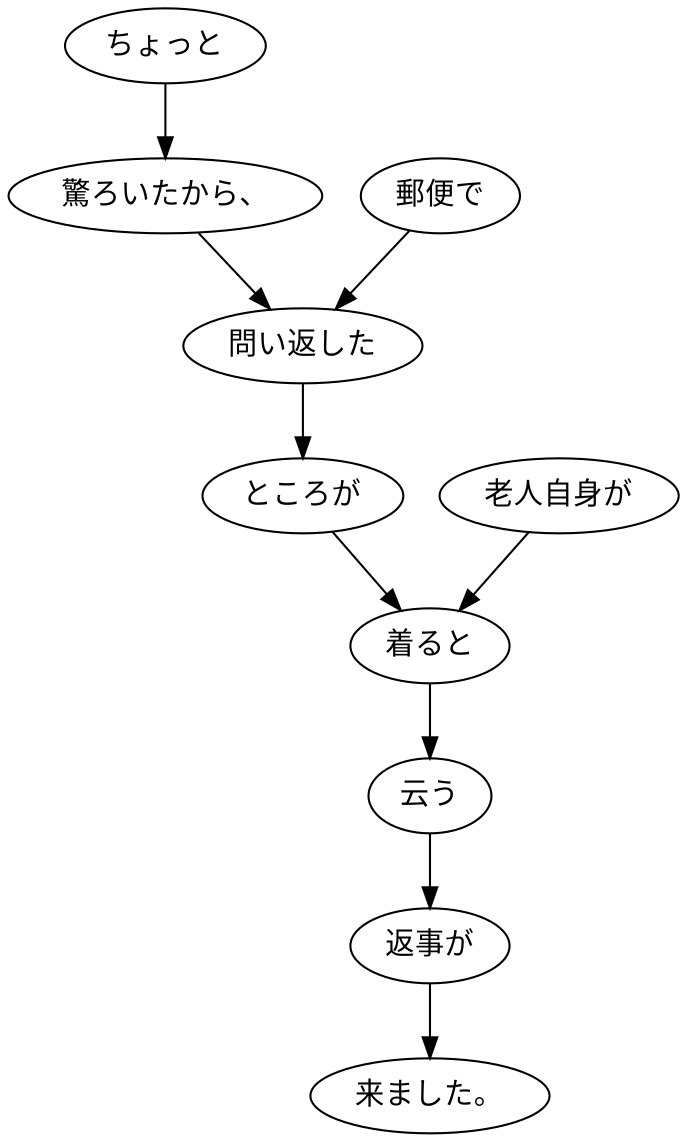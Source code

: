 digraph graph1755 {
	node0 [label="ちょっと"];
	node1 [label="驚ろいたから、"];
	node2 [label="郵便で"];
	node3 [label="問い返した"];
	node4 [label="ところが"];
	node5 [label="老人自身が"];
	node6 [label="着ると"];
	node7 [label="云う"];
	node8 [label="返事が"];
	node9 [label="来ました。"];
	node0 -> node1;
	node1 -> node3;
	node2 -> node3;
	node3 -> node4;
	node4 -> node6;
	node5 -> node6;
	node6 -> node7;
	node7 -> node8;
	node8 -> node9;
}
